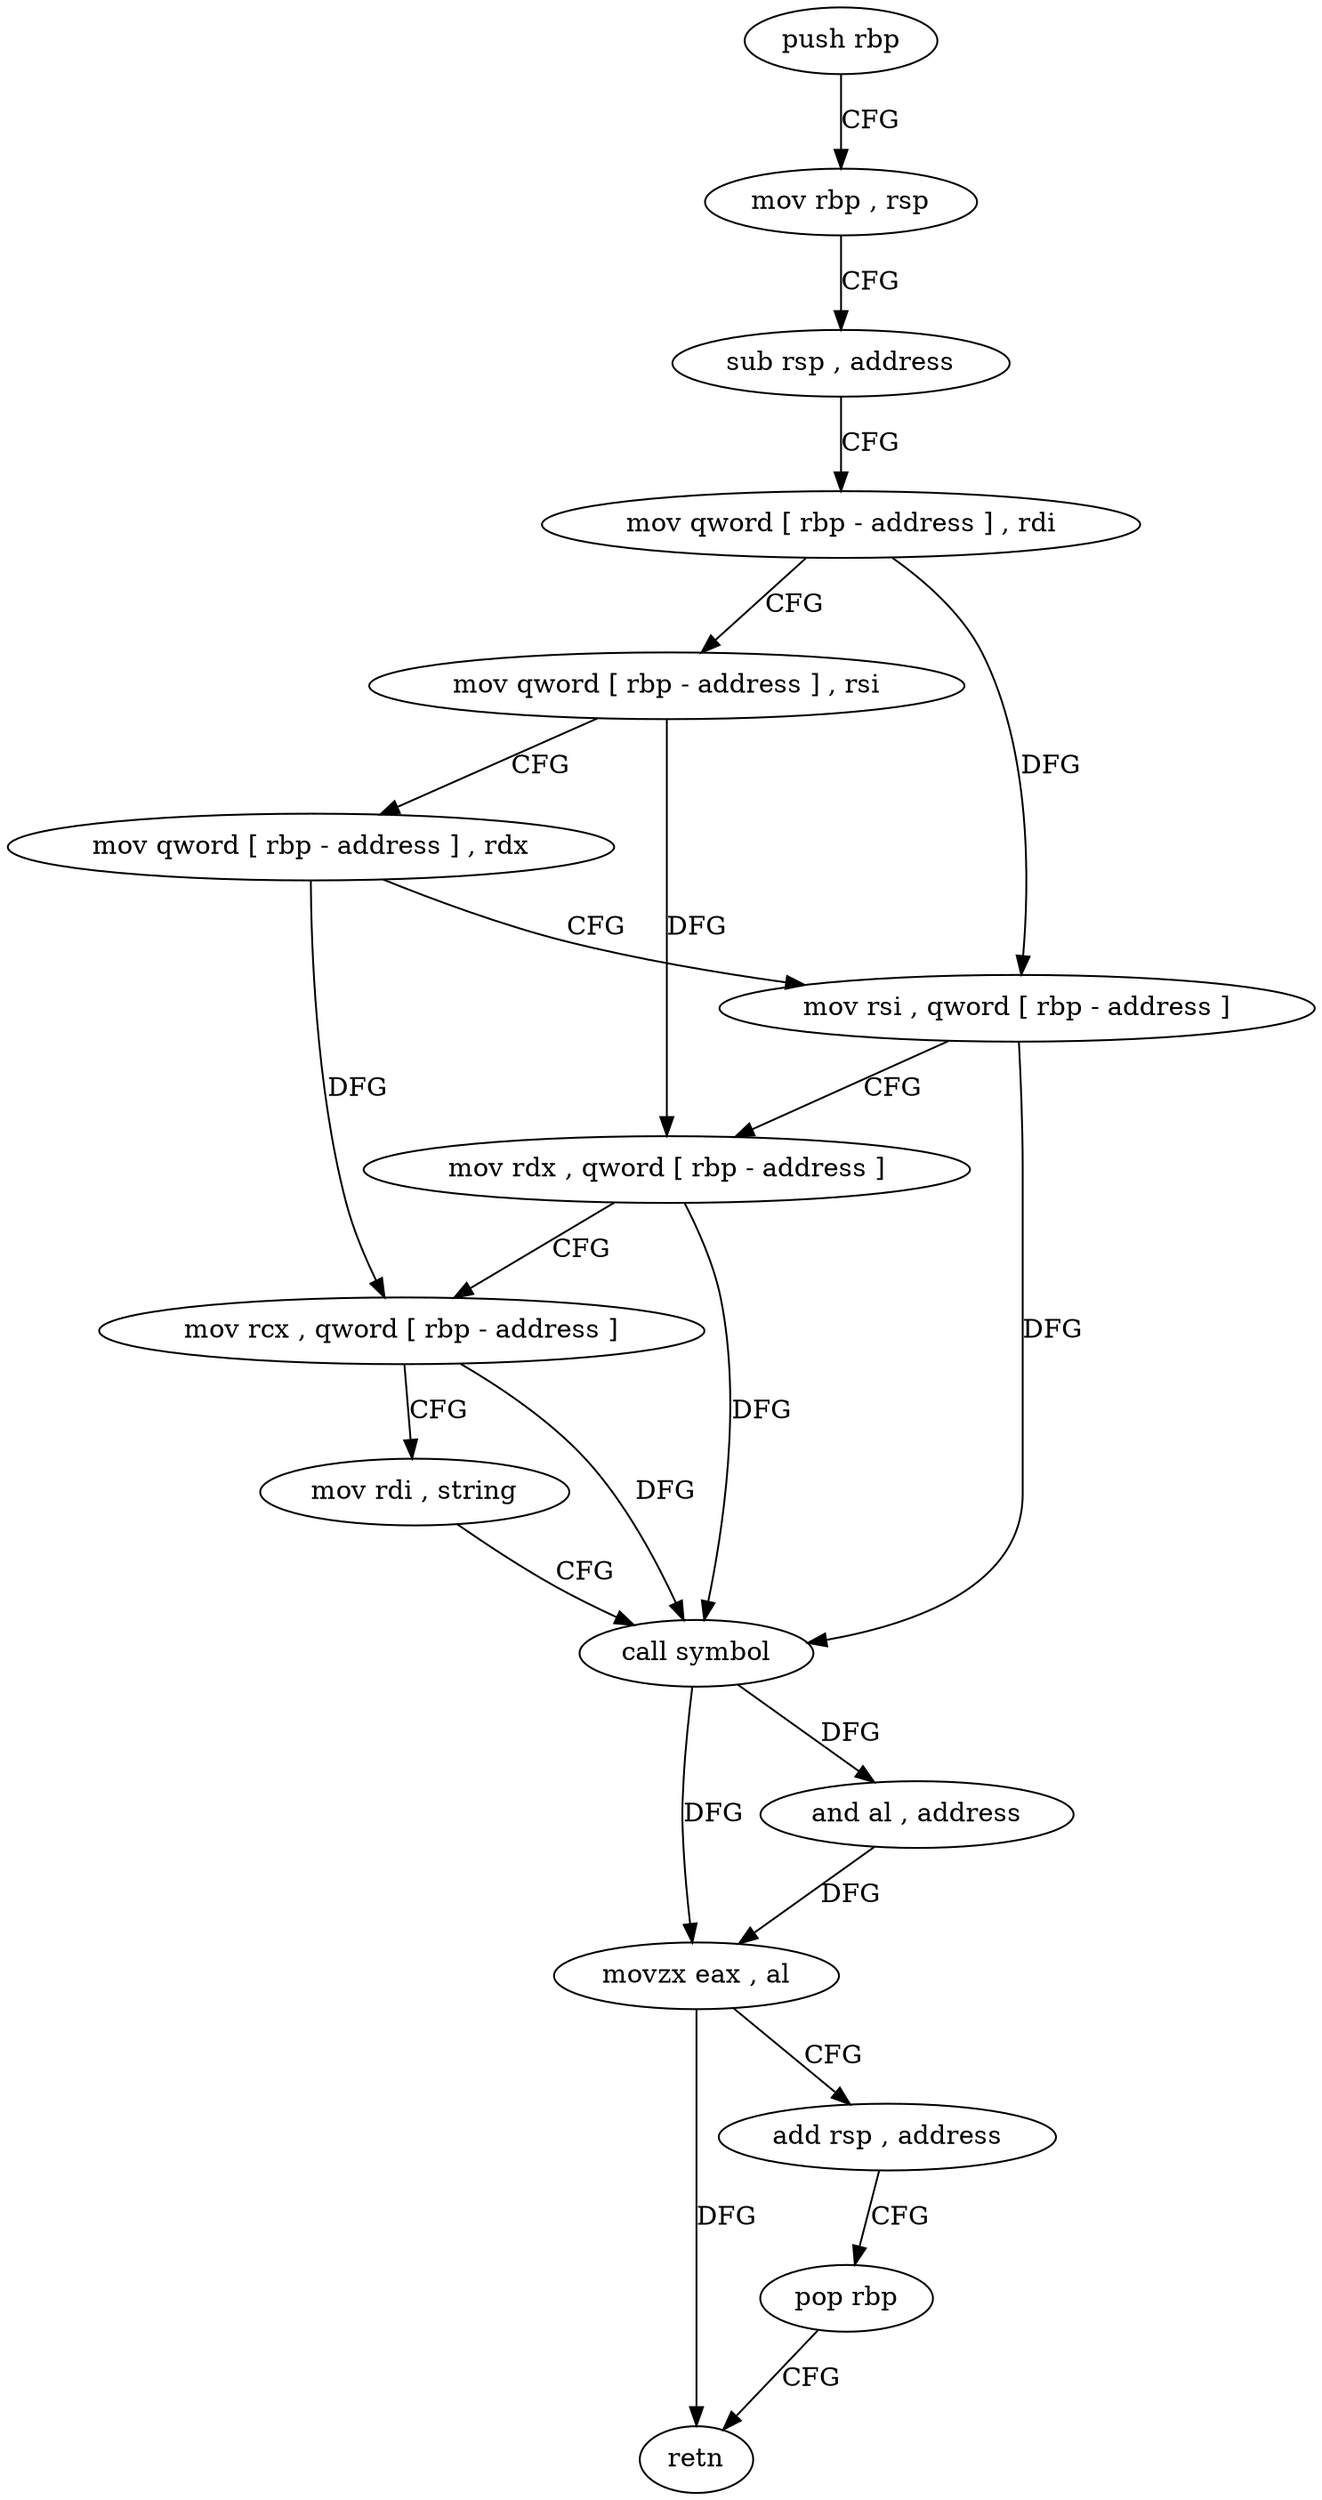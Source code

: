 digraph "func" {
"4270976" [label = "push rbp" ]
"4270977" [label = "mov rbp , rsp" ]
"4270980" [label = "sub rsp , address" ]
"4270984" [label = "mov qword [ rbp - address ] , rdi" ]
"4270988" [label = "mov qword [ rbp - address ] , rsi" ]
"4270992" [label = "mov qword [ rbp - address ] , rdx" ]
"4270996" [label = "mov rsi , qword [ rbp - address ]" ]
"4271000" [label = "mov rdx , qword [ rbp - address ]" ]
"4271004" [label = "mov rcx , qword [ rbp - address ]" ]
"4271008" [label = "mov rdi , string" ]
"4271018" [label = "call symbol" ]
"4271023" [label = "and al , address" ]
"4271025" [label = "movzx eax , al" ]
"4271028" [label = "add rsp , address" ]
"4271032" [label = "pop rbp" ]
"4271033" [label = "retn" ]
"4270976" -> "4270977" [ label = "CFG" ]
"4270977" -> "4270980" [ label = "CFG" ]
"4270980" -> "4270984" [ label = "CFG" ]
"4270984" -> "4270988" [ label = "CFG" ]
"4270984" -> "4270996" [ label = "DFG" ]
"4270988" -> "4270992" [ label = "CFG" ]
"4270988" -> "4271000" [ label = "DFG" ]
"4270992" -> "4270996" [ label = "CFG" ]
"4270992" -> "4271004" [ label = "DFG" ]
"4270996" -> "4271000" [ label = "CFG" ]
"4270996" -> "4271018" [ label = "DFG" ]
"4271000" -> "4271004" [ label = "CFG" ]
"4271000" -> "4271018" [ label = "DFG" ]
"4271004" -> "4271008" [ label = "CFG" ]
"4271004" -> "4271018" [ label = "DFG" ]
"4271008" -> "4271018" [ label = "CFG" ]
"4271018" -> "4271023" [ label = "DFG" ]
"4271018" -> "4271025" [ label = "DFG" ]
"4271023" -> "4271025" [ label = "DFG" ]
"4271025" -> "4271028" [ label = "CFG" ]
"4271025" -> "4271033" [ label = "DFG" ]
"4271028" -> "4271032" [ label = "CFG" ]
"4271032" -> "4271033" [ label = "CFG" ]
}
